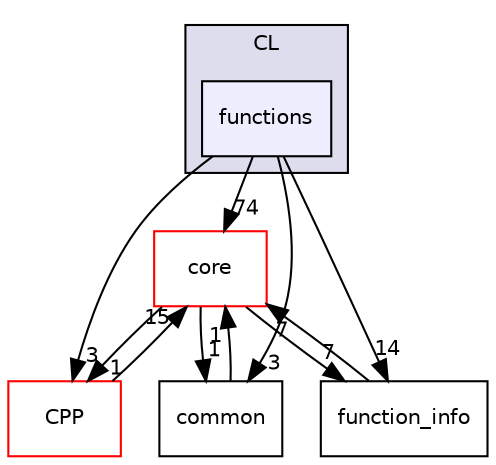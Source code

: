 digraph "arm_compute/runtime/CL/functions" {
  compound=true
  node [ fontsize="10", fontname="Helvetica"];
  edge [ labelfontsize="10", labelfontname="Helvetica"];
  subgraph clusterdir_b986aa98f9b6490bb4fc7918500346fb {
    graph [ bgcolor="#ddddee", pencolor="black", label="CL" fontname="Helvetica", fontsize="10", URL="dir_b986aa98f9b6490bb4fc7918500346fb.xhtml"]
  dir_251c63bc3f70b60acf43edd6d870a3ef [shape=box, label="functions", style="filled", fillcolor="#eeeeff", pencolor="black", URL="dir_251c63bc3f70b60acf43edd6d870a3ef.xhtml"];
  }
  dir_1fb090f0c6070330bfaccc4236d3ca0d [shape=box label="core" fillcolor="white" style="filled" color="red" URL="dir_1fb090f0c6070330bfaccc4236d3ca0d.xhtml"];
  dir_b496024afd63bafbf4e8da80d7d3a81a [shape=box label="CPP" fillcolor="white" style="filled" color="red" URL="dir_b496024afd63bafbf4e8da80d7d3a81a.xhtml"];
  dir_b9621ae687ab229876c54f8c2df20e15 [shape=box label="common" URL="dir_b9621ae687ab229876c54f8c2df20e15.xhtml"];
  dir_c9636d973c877190ddc5121fa1f43c4f [shape=box label="function_info" URL="dir_c9636d973c877190ddc5121fa1f43c4f.xhtml"];
  dir_251c63bc3f70b60acf43edd6d870a3ef->dir_1fb090f0c6070330bfaccc4236d3ca0d [headlabel="74", labeldistance=1.5 headhref="dir_000068_000001.xhtml"];
  dir_251c63bc3f70b60acf43edd6d870a3ef->dir_b496024afd63bafbf4e8da80d7d3a81a [headlabel="3", labeldistance=1.5 headhref="dir_000068_000072.xhtml"];
  dir_251c63bc3f70b60acf43edd6d870a3ef->dir_b9621ae687ab229876c54f8c2df20e15 [headlabel="3", labeldistance=1.5 headhref="dir_000068_000071.xhtml"];
  dir_251c63bc3f70b60acf43edd6d870a3ef->dir_c9636d973c877190ddc5121fa1f43c4f [headlabel="14", labeldistance=1.5 headhref="dir_000068_000061.xhtml"];
  dir_b496024afd63bafbf4e8da80d7d3a81a->dir_1fb090f0c6070330bfaccc4236d3ca0d [headlabel="15", labeldistance=1.5 headhref="dir_000072_000001.xhtml"];
  dir_c9636d973c877190ddc5121fa1f43c4f->dir_1fb090f0c6070330bfaccc4236d3ca0d [headlabel="7", labeldistance=1.5 headhref="dir_000061_000001.xhtml"];
  dir_1fb090f0c6070330bfaccc4236d3ca0d->dir_c9636d973c877190ddc5121fa1f43c4f [headlabel="7", labeldistance=1.5 headhref="dir_000001_000061.xhtml"];
  dir_1fb090f0c6070330bfaccc4236d3ca0d->dir_b496024afd63bafbf4e8da80d7d3a81a [headlabel="1", labeldistance=1.5 headhref="dir_000001_000072.xhtml"];
  dir_1fb090f0c6070330bfaccc4236d3ca0d->dir_b9621ae687ab229876c54f8c2df20e15 [headlabel="1", labeldistance=1.5 headhref="dir_000001_000071.xhtml"];
  dir_b9621ae687ab229876c54f8c2df20e15->dir_1fb090f0c6070330bfaccc4236d3ca0d [headlabel="1", labeldistance=1.5 headhref="dir_000071_000001.xhtml"];
}
